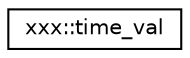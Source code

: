 digraph "Graphical Class Hierarchy"
{
  edge [fontname="Helvetica",fontsize="10",labelfontname="Helvetica",labelfontsize="10"];
  node [fontname="Helvetica",fontsize="10",shape=record];
  rankdir="LR";
  Node0 [label="xxx::time_val",height=0.2,width=0.4,color="black", fillcolor="white", style="filled",URL="$structxxx_1_1time__val.html"];
}
